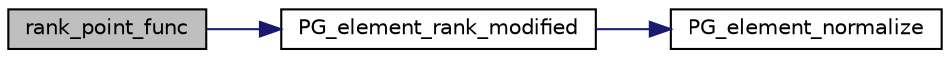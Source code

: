 digraph "rank_point_func"
{
  edge [fontname="Helvetica",fontsize="10",labelfontname="Helvetica",labelfontsize="10"];
  node [fontname="Helvetica",fontsize="10",shape=record];
  rankdir="LR";
  Node862 [label="rank_point_func",height=0.2,width=0.4,color="black", fillcolor="grey75", style="filled", fontcolor="black"];
  Node862 -> Node863 [color="midnightblue",fontsize="10",style="solid",fontname="Helvetica"];
  Node863 [label="PG_element_rank_modified",height=0.2,width=0.4,color="black", fillcolor="white", style="filled",URL="$d4/d67/geometry_8h.html#a9cd1a8bf5b88a038e33862f6c2c3dd36"];
  Node863 -> Node864 [color="midnightblue",fontsize="10",style="solid",fontname="Helvetica"];
  Node864 [label="PG_element_normalize",height=0.2,width=0.4,color="black", fillcolor="white", style="filled",URL="$df/de4/projective_8_c.html#a5a4c3c1158bad6bab0d786c616bd0996"];
}
